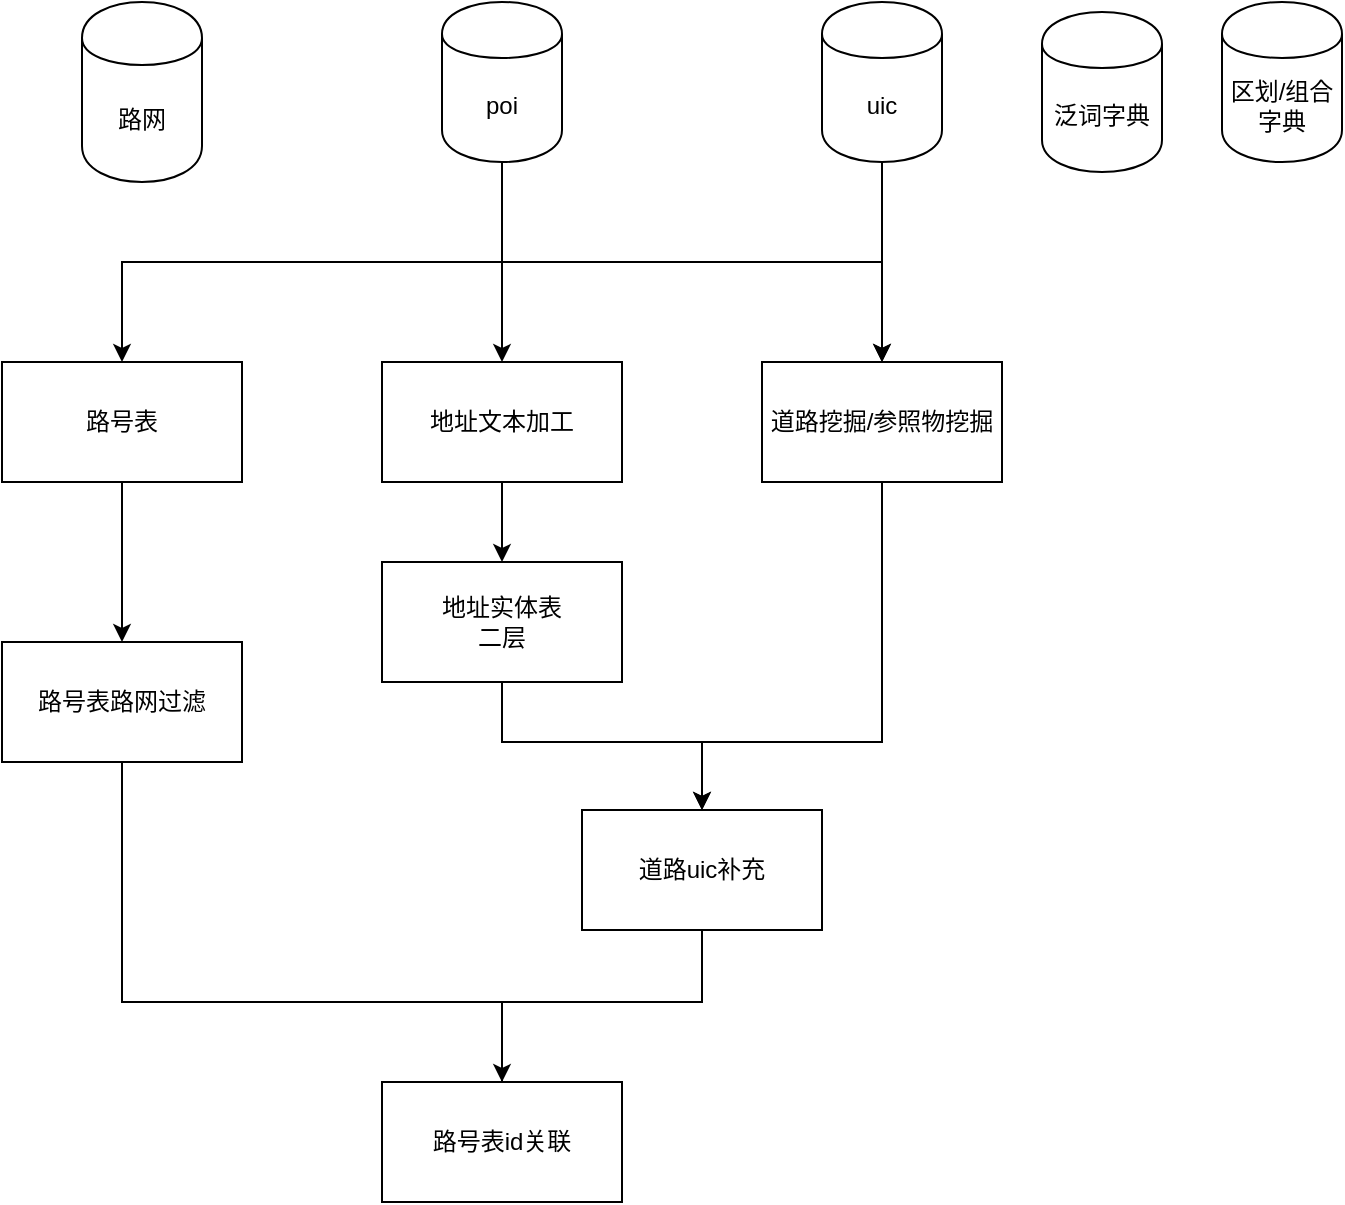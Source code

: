 <mxfile version="10.5.1" type="github"><diagram id="daF-7UjORKe_zsKognHW" name="Page-1"><mxGraphModel dx="1267" dy="736" grid="1" gridSize="10" guides="1" tooltips="1" connect="1" arrows="1" fold="1" page="1" pageScale="1" pageWidth="827" pageHeight="1169" math="0" shadow="0"><root><mxCell id="0"/><mxCell id="1" parent="0"/><mxCell id="Ft_5WYmo9dsMORv9Zqov-5" style="edgeStyle=orthogonalEdgeStyle;rounded=0;orthogonalLoop=1;jettySize=auto;html=1;exitX=0.5;exitY=1;exitDx=0;exitDy=0;" edge="1" parent="1" source="Ft_5WYmo9dsMORv9Zqov-2" target="Ft_5WYmo9dsMORv9Zqov-3"><mxGeometry relative="1" as="geometry"/></mxCell><mxCell id="Ft_5WYmo9dsMORv9Zqov-8" style="edgeStyle=orthogonalEdgeStyle;rounded=0;orthogonalLoop=1;jettySize=auto;html=1;exitX=0.5;exitY=1;exitDx=0;exitDy=0;" edge="1" parent="1" source="Ft_5WYmo9dsMORv9Zqov-2" target="Ft_5WYmo9dsMORv9Zqov-7"><mxGeometry relative="1" as="geometry"/></mxCell><mxCell id="Ft_5WYmo9dsMORv9Zqov-12" style="edgeStyle=orthogonalEdgeStyle;rounded=0;orthogonalLoop=1;jettySize=auto;html=1;exitX=0.5;exitY=1;exitDx=0;exitDy=0;" edge="1" parent="1" source="Ft_5WYmo9dsMORv9Zqov-2" target="Ft_5WYmo9dsMORv9Zqov-11"><mxGeometry relative="1" as="geometry"/></mxCell><mxCell id="Ft_5WYmo9dsMORv9Zqov-2" value="poi" style="shape=cylinder;whiteSpace=wrap;html=1;boundedLbl=1;backgroundOutline=1;" vertex="1" parent="1"><mxGeometry x="270" y="120" width="60" height="80" as="geometry"/></mxCell><mxCell id="Ft_5WYmo9dsMORv9Zqov-25" style="edgeStyle=orthogonalEdgeStyle;rounded=0;orthogonalLoop=1;jettySize=auto;html=1;exitX=0.5;exitY=1;exitDx=0;exitDy=0;" edge="1" parent="1" source="Ft_5WYmo9dsMORv9Zqov-3" target="Ft_5WYmo9dsMORv9Zqov-22"><mxGeometry relative="1" as="geometry"><Array as="points"><mxPoint x="490" y="490"/><mxPoint x="400" y="490"/></Array></mxGeometry></mxCell><mxCell id="Ft_5WYmo9dsMORv9Zqov-3" value="道路挖掘/参照物挖掘" style="rounded=0;whiteSpace=wrap;html=1;" vertex="1" parent="1"><mxGeometry x="430" y="300" width="120" height="60" as="geometry"/></mxCell><mxCell id="Ft_5WYmo9dsMORv9Zqov-6" style="edgeStyle=orthogonalEdgeStyle;rounded=0;orthogonalLoop=1;jettySize=auto;html=1;exitX=0.5;exitY=1;exitDx=0;exitDy=0;entryX=0.5;entryY=0;entryDx=0;entryDy=0;" edge="1" parent="1" source="Ft_5WYmo9dsMORv9Zqov-4" target="Ft_5WYmo9dsMORv9Zqov-3"><mxGeometry relative="1" as="geometry"/></mxCell><mxCell id="Ft_5WYmo9dsMORv9Zqov-4" value="uic" style="shape=cylinder;whiteSpace=wrap;html=1;boundedLbl=1;backgroundOutline=1;" vertex="1" parent="1"><mxGeometry x="460" y="120" width="60" height="80" as="geometry"/></mxCell><mxCell id="Ft_5WYmo9dsMORv9Zqov-10" style="edgeStyle=orthogonalEdgeStyle;rounded=0;orthogonalLoop=1;jettySize=auto;html=1;exitX=0.5;exitY=1;exitDx=0;exitDy=0;entryX=0.5;entryY=0;entryDx=0;entryDy=0;" edge="1" parent="1" source="Ft_5WYmo9dsMORv9Zqov-7" target="Ft_5WYmo9dsMORv9Zqov-9"><mxGeometry relative="1" as="geometry"/></mxCell><mxCell id="Ft_5WYmo9dsMORv9Zqov-7" value="地址文本加工&lt;br&gt;" style="rounded=0;whiteSpace=wrap;html=1;" vertex="1" parent="1"><mxGeometry x="240" y="300" width="120" height="60" as="geometry"/></mxCell><mxCell id="Ft_5WYmo9dsMORv9Zqov-24" style="edgeStyle=orthogonalEdgeStyle;rounded=0;orthogonalLoop=1;jettySize=auto;html=1;exitX=0.5;exitY=1;exitDx=0;exitDy=0;" edge="1" parent="1" source="Ft_5WYmo9dsMORv9Zqov-9" target="Ft_5WYmo9dsMORv9Zqov-22"><mxGeometry relative="1" as="geometry"><Array as="points"><mxPoint x="300" y="490"/><mxPoint x="400" y="490"/></Array></mxGeometry></mxCell><mxCell id="Ft_5WYmo9dsMORv9Zqov-9" value="地址实体表&lt;br&gt;二层&lt;br&gt;" style="rounded=0;whiteSpace=wrap;html=1;" vertex="1" parent="1"><mxGeometry x="240" y="400" width="120" height="60" as="geometry"/></mxCell><mxCell id="Ft_5WYmo9dsMORv9Zqov-18" value="" style="edgeStyle=orthogonalEdgeStyle;rounded=0;orthogonalLoop=1;jettySize=auto;html=1;" edge="1" parent="1" source="Ft_5WYmo9dsMORv9Zqov-11" target="Ft_5WYmo9dsMORv9Zqov-17"><mxGeometry relative="1" as="geometry"/></mxCell><mxCell id="Ft_5WYmo9dsMORv9Zqov-11" value="路号表&lt;br&gt;" style="rounded=0;whiteSpace=wrap;html=1;" vertex="1" parent="1"><mxGeometry x="50" y="300" width="120" height="60" as="geometry"/></mxCell><mxCell id="Ft_5WYmo9dsMORv9Zqov-20" style="edgeStyle=orthogonalEdgeStyle;rounded=0;orthogonalLoop=1;jettySize=auto;html=1;exitX=0.5;exitY=1;exitDx=0;exitDy=0;entryX=0.5;entryY=0;entryDx=0;entryDy=0;" edge="1" parent="1" source="Ft_5WYmo9dsMORv9Zqov-17" target="Ft_5WYmo9dsMORv9Zqov-19"><mxGeometry relative="1" as="geometry"><Array as="points"><mxPoint x="110" y="620"/><mxPoint x="300" y="620"/><mxPoint x="300" y="700"/></Array></mxGeometry></mxCell><mxCell id="Ft_5WYmo9dsMORv9Zqov-17" value="路号表路网过滤&lt;br&gt;" style="rounded=0;whiteSpace=wrap;html=1;" vertex="1" parent="1"><mxGeometry x="50" y="440" width="120" height="60" as="geometry"/></mxCell><mxCell id="Ft_5WYmo9dsMORv9Zqov-16" value="路网" style="shape=cylinder;whiteSpace=wrap;html=1;boundedLbl=1;backgroundOutline=1;" vertex="1" parent="1"><mxGeometry x="90" y="120" width="60" height="90" as="geometry"/></mxCell><mxCell id="Ft_5WYmo9dsMORv9Zqov-19" value="路号表id关联" style="rounded=0;whiteSpace=wrap;html=1;" vertex="1" parent="1"><mxGeometry x="240" y="660" width="120" height="60" as="geometry"/></mxCell><mxCell id="Ft_5WYmo9dsMORv9Zqov-27" style="edgeStyle=orthogonalEdgeStyle;rounded=0;orthogonalLoop=1;jettySize=auto;html=1;exitX=0.5;exitY=1;exitDx=0;exitDy=0;" edge="1" parent="1" source="Ft_5WYmo9dsMORv9Zqov-22" target="Ft_5WYmo9dsMORv9Zqov-19"><mxGeometry relative="1" as="geometry"><Array as="points"><mxPoint x="400" y="620"/><mxPoint x="300" y="620"/></Array></mxGeometry></mxCell><mxCell id="Ft_5WYmo9dsMORv9Zqov-22" value="道路uic补充" style="rounded=0;whiteSpace=wrap;html=1;" vertex="1" parent="1"><mxGeometry x="340" y="524" width="120" height="60" as="geometry"/></mxCell><mxCell id="Ft_5WYmo9dsMORv9Zqov-28" value="泛词字典" style="shape=cylinder;whiteSpace=wrap;html=1;boundedLbl=1;backgroundOutline=1;" vertex="1" parent="1"><mxGeometry x="570" y="125" width="60" height="80" as="geometry"/></mxCell><mxCell id="Ft_5WYmo9dsMORv9Zqov-29" value="区划/组合字典" style="shape=cylinder;whiteSpace=wrap;html=1;boundedLbl=1;backgroundOutline=1;" vertex="1" parent="1"><mxGeometry x="660" y="120" width="60" height="80" as="geometry"/></mxCell></root></mxGraphModel></diagram></mxfile>